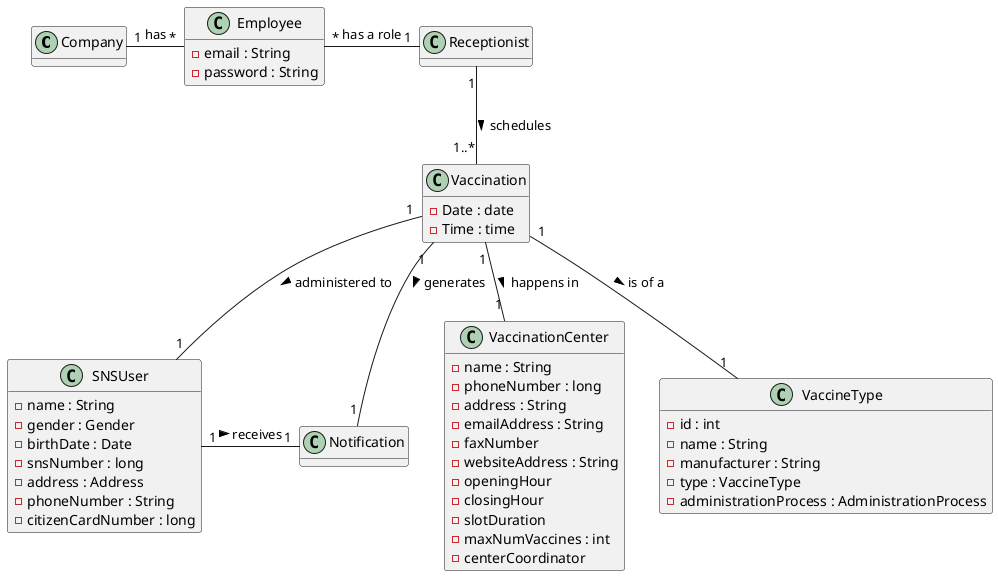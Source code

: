 @startuml
hide methods
'left to right direction
'skinparam classAttributeIconSize 0

'class Administrator
class Company

class Employee
{
-email : String
- password : String
}

class Receptionist
{
}
class Vaccination
{
-Date : date
-Time : time
}
class SNSUser
{
-name : String
-gender : Gender
-birthDate : Date
-snsNumber : long
-address : Address
-phoneNumber : String
-citizenCardNumber : long
}

'class VaccineSchedule
'{
'-Date : date
'-Time : time
'}

class VaccinationCenter
{
-name : String
-phoneNumber : long
-address : String
-emailAddress : String
-faxNumber
-websiteAddress : String
-openingHour
-closingHour
-slotDuration
-maxNumVaccines : int
-centerCoordinator
}

class VaccineType
{
-id : int
-name : String
-manufacturer : String
-type : VaccineType
-administrationProcess : AdministrationProcess
}

class Notification

Company "1" - "*" Employee : has

'Adminstrator "1" - "*" Employee : manages
Employee "*" - "1" Receptionist : has a role



Receptionist "1" -- "1..*" Vaccination : schedules >
Vaccination "1" -- "1" SNSUser : administered to >
Vaccination "1" -- "1" VaccinationCenter : happens in >
Vaccination "1" -- "1" VaccineType : is of a >

Vaccination "1" -  "1" Notification : generates >
SNSUser  "1" -  "1" Notification : receives >

@enduml